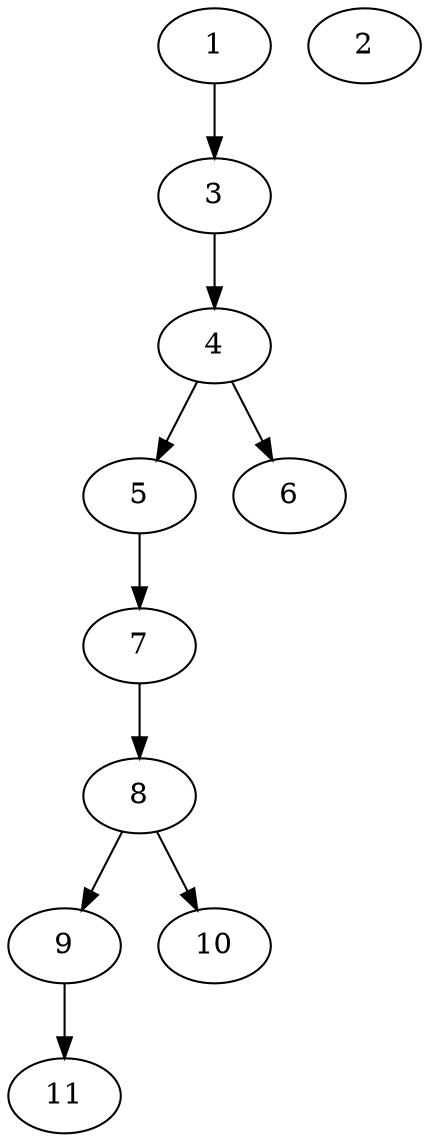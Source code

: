 // DAG (tier=1-easy, mode=compute, n=11, ccr=0.258, fat=0.373, density=0.398, regular=0.666, jump=0.078, mindata=262144, maxdata=2097152)
// DAG automatically generated by daggen at Sun Aug 24 16:33:32 2025
// /home/ermia/Project/Environments/daggen/bin/daggen --dot --ccr 0.258 --fat 0.373 --regular 0.666 --density 0.398 --jump 0.078 --mindata 262144 --maxdata 2097152 -n 11 
digraph G {
  1 [size="47188727226418", alpha="0.15", expect_size="23594363613209"]
  1 -> 3 [size ="1713826168832"]
  2 [size="631825485597136", alpha="0.17", expect_size="315912742798568"]
  3 [size="627168504754664", alpha="0.19", expect_size="313584252377332"]
  3 -> 4 [size ="23507194871808"]
  4 [size="322502385039414", alpha="0.16", expect_size="161251192519707"]
  4 -> 5 [size ="12856749719552"]
  4 -> 6 [size ="12856749719552"]
  5 [size="1232653345235300", alpha="0.19", expect_size="616326672617650"]
  5 -> 7 [size ="33655170793472"]
  6 [size="900398884184915968", alpha="0.04", expect_size="450199442092457984"]
  7 [size="519408246063104000", alpha="0.09", expect_size="259704123031552000"]
  7 -> 8 [size ="5169269964800"]
  8 [size="938826135287344", alpha="0.19", expect_size="469413067643672"]
  8 -> 9 [size ="26429358080000"]
  8 -> 10 [size ="26429358080000"]
  9 [size="5863783644732063744", alpha="0.12", expect_size="2931891822366031872"]
  9 -> 11 [size ="26014088429568"]
  10 [size="45604454676059248", alpha="0.12", expect_size="22802227338029624"]
  11 [size="18226330449477632", alpha="0.11", expect_size="9113165224738816"]
}